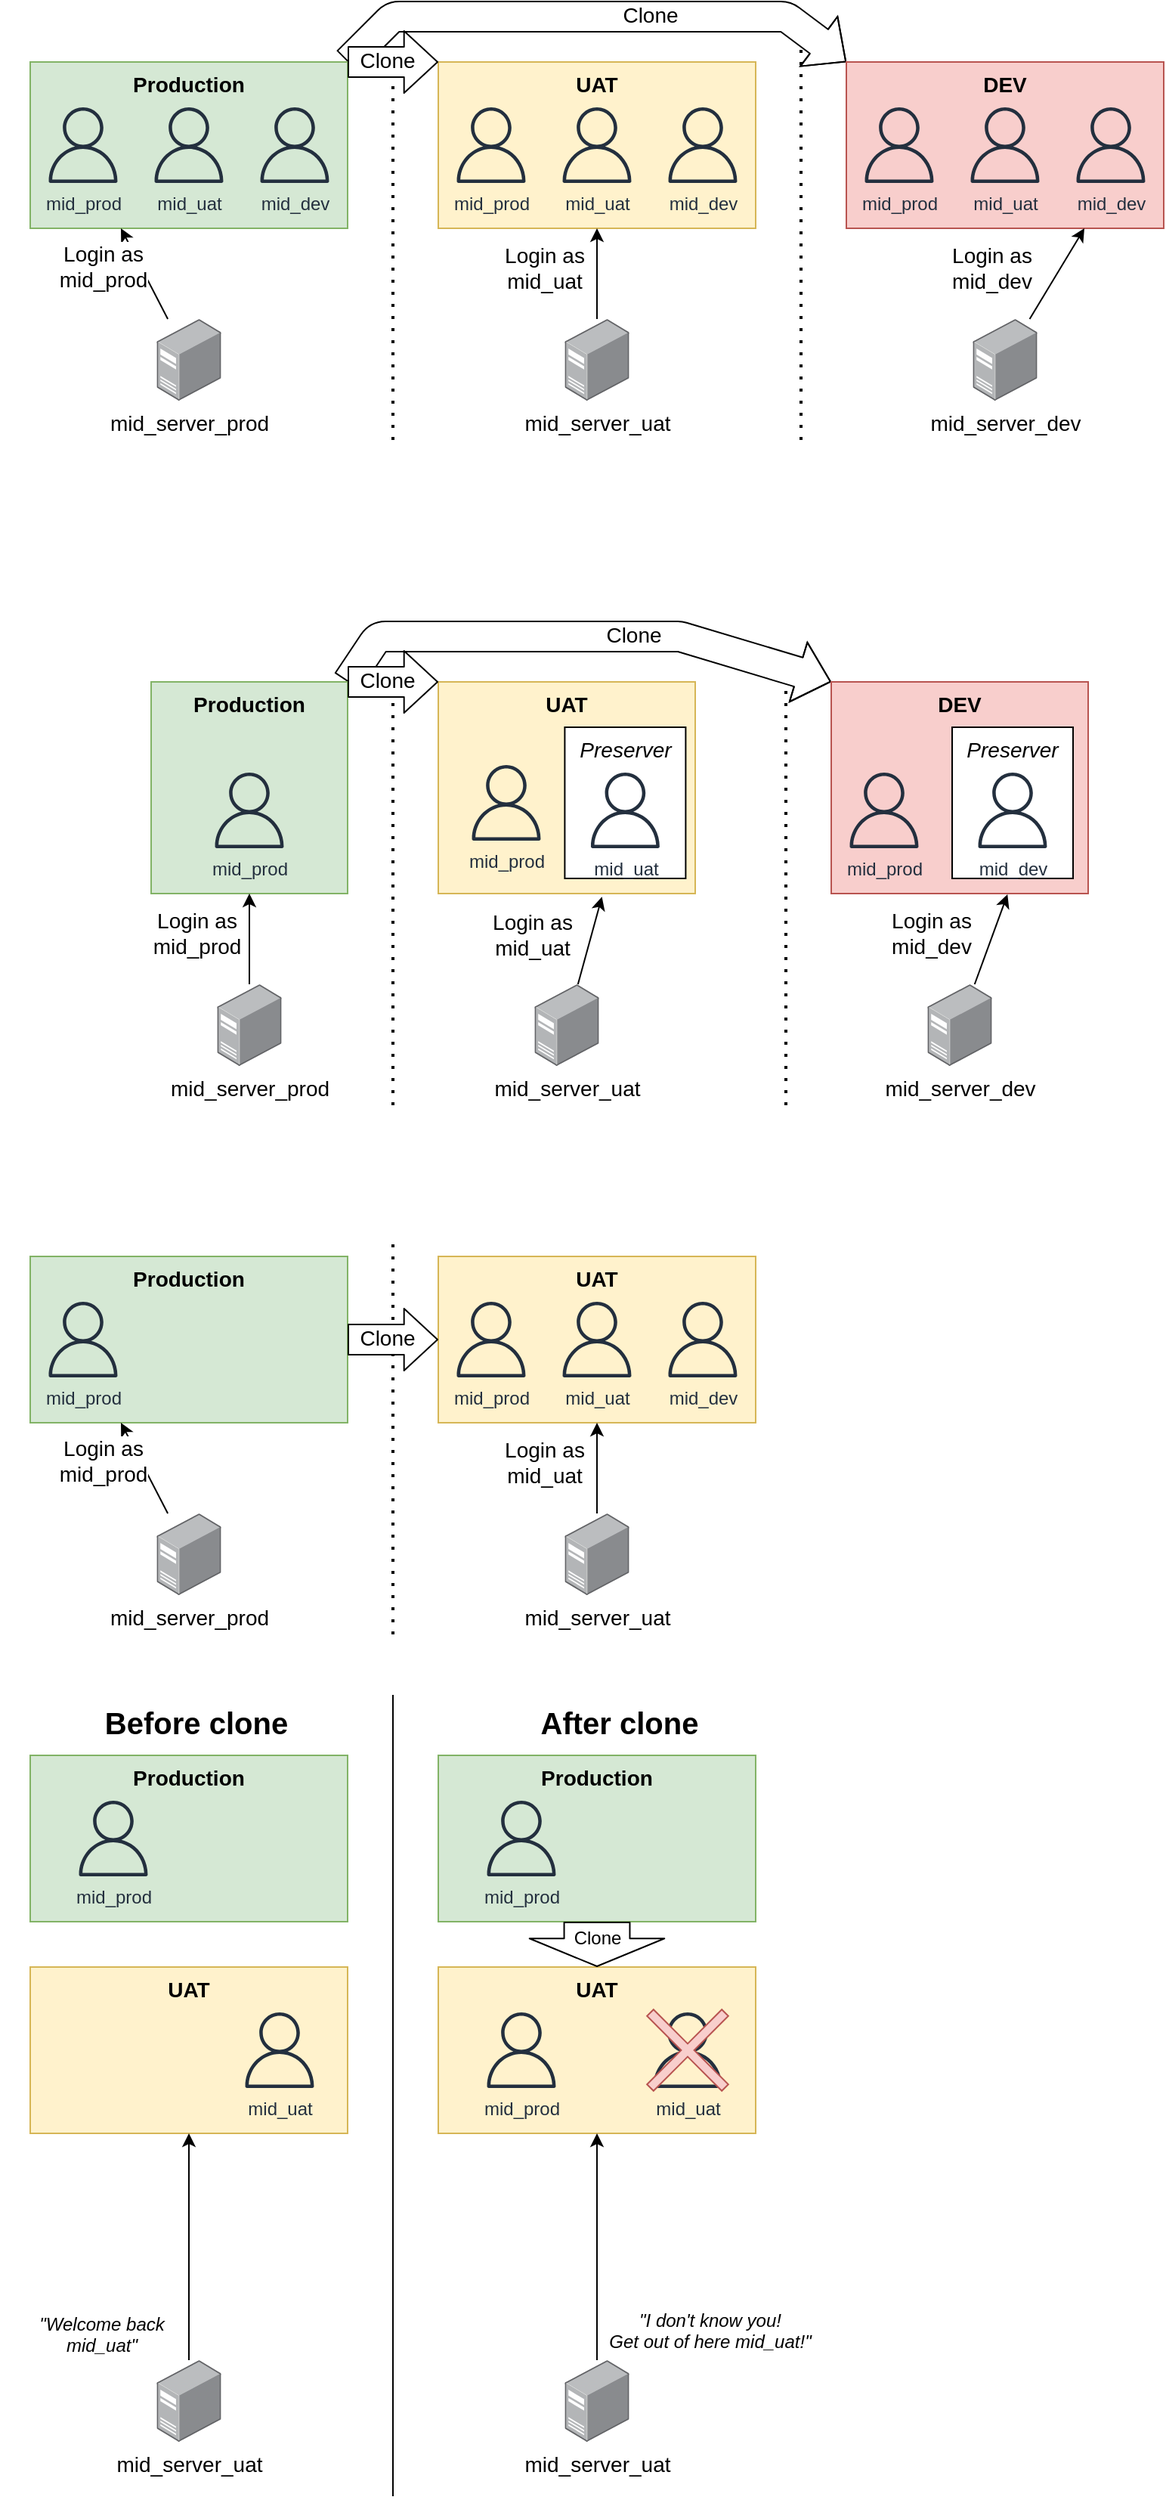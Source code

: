 <mxfile version="14.6.13" type="device"><diagram id="-dlbrDMc1-JePYofzf5z" name="Page-1"><mxGraphModel dx="905" dy="272" grid="0" gridSize="10" guides="1" tooltips="1" connect="1" arrows="1" fold="1" page="0" pageScale="1" pageWidth="700" pageHeight="500" math="0" shadow="0"><root><mxCell id="0"/><mxCell id="1" parent="0"/><mxCell id="nOcZIebJPP8Uc4SM0Ekn-185" value="After clone" style="rounded=0;whiteSpace=wrap;html=1;shadow=0;labelBackgroundColor=none;sketch=0;fontSize=20;strokeWidth=1;fontStyle=1;verticalAlign=top;strokeColor=none;" vertex="1" parent="1"><mxGeometry x="460" y="1560" width="280" height="530" as="geometry"/></mxCell><mxCell id="nOcZIebJPP8Uc4SM0Ekn-173" value="Before clone" style="rounded=0;whiteSpace=wrap;html=1;shadow=0;labelBackgroundColor=none;sketch=0;fontSize=20;strokeWidth=1;fontStyle=1;verticalAlign=top;strokeColor=none;" vertex="1" parent="1"><mxGeometry x="190" y="1560" width="260" height="530" as="geometry"/></mxCell><mxCell id="nOcZIebJPP8Uc4SM0Ekn-76" value="" style="shape=flexArrow;endArrow=classic;html=1;fontSize=14;width=20;endSize=7.051;fillColor=#ffffff;entryX=0;entryY=0;entryDx=0;entryDy=0;" edge="1" parent="1" target="nOcZIebJPP8Uc4SM0Ekn-67"><mxGeometry width="50" height="50" relative="1" as="geometry"><mxPoint x="420" y="890" as="sourcePoint"/><mxPoint x="780" y="830" as="targetPoint"/><Array as="points"><mxPoint x="440" y="860"/><mxPoint x="640" y="860"/></Array></mxGeometry></mxCell><mxCell id="nOcZIebJPP8Uc4SM0Ekn-77" value="Clone" style="edgeLabel;html=1;align=center;verticalAlign=middle;resizable=0;points=[];fontSize=14;" vertex="1" connectable="0" parent="nOcZIebJPP8Uc4SM0Ekn-76"><mxGeometry x="0.278" y="13" relative="1" as="geometry"><mxPoint x="-13" y="12" as="offset"/></mxGeometry></mxCell><mxCell id="nOcZIebJPP8Uc4SM0Ekn-48" value="" style="shape=flexArrow;endArrow=classic;html=1;fontSize=14;width=20;endSize=7.051;fillColor=#ffffff;exitX=1;exitY=0;exitDx=0;exitDy=0;entryX=0;entryY=0;entryDx=0;entryDy=0;" edge="1" parent="1" source="nOcZIebJPP8Uc4SM0Ekn-20" target="nOcZIebJPP8Uc4SM0Ekn-37"><mxGeometry width="50" height="50" relative="1" as="geometry"><mxPoint x="720" y="390" as="sourcePoint"/><mxPoint x="780" y="390" as="targetPoint"/><Array as="points"><mxPoint x="450" y="450"/><mxPoint x="710" y="450"/></Array></mxGeometry></mxCell><mxCell id="nOcZIebJPP8Uc4SM0Ekn-49" value="Clone" style="edgeLabel;html=1;align=center;verticalAlign=middle;resizable=0;points=[];fontSize=14;" vertex="1" connectable="0" parent="nOcZIebJPP8Uc4SM0Ekn-48"><mxGeometry x="0.278" y="13" relative="1" as="geometry"><mxPoint x="-13" y="12" as="offset"/></mxGeometry></mxCell><mxCell id="nOcZIebJPP8Uc4SM0Ekn-58" value="UAT" style="rounded=0;whiteSpace=wrap;html=1;fillColor=#fff2cc;strokeColor=#d6b656;verticalAlign=top;fontStyle=1;fontSize=14;" vertex="1" parent="1"><mxGeometry x="480" y="890" width="170" height="140" as="geometry"/></mxCell><mxCell id="nOcZIebJPP8Uc4SM0Ekn-78" value="Preserver" style="rounded=0;whiteSpace=wrap;html=1;shadow=0;sketch=0;fontSize=14;strokeWidth=1;verticalAlign=top;fontStyle=2" vertex="1" parent="1"><mxGeometry x="563.7" y="920" width="80" height="100" as="geometry"/></mxCell><mxCell id="nOcZIebJPP8Uc4SM0Ekn-6" value="" style="endArrow=none;dashed=1;html=1;dashPattern=1 3;strokeWidth=2;fontSize=14;" edge="1" parent="1"><mxGeometry width="50" height="50" relative="1" as="geometry"><mxPoint x="450" y="730" as="sourcePoint"/><mxPoint x="450" y="470" as="targetPoint"/></mxGeometry></mxCell><mxCell id="nOcZIebJPP8Uc4SM0Ekn-20" value="Production" style="rounded=0;whiteSpace=wrap;html=1;fillColor=#d5e8d4;strokeColor=#82b366;verticalAlign=top;fontStyle=1;fontSize=14;" vertex="1" parent="1"><mxGeometry x="210" y="480" width="210" height="110" as="geometry"/></mxCell><mxCell id="nOcZIebJPP8Uc4SM0Ekn-21" value="mid_prod" style="outlineConnect=0;fontColor=#232F3E;fillColor=#232F3E;strokeColor=none;dashed=0;verticalLabelPosition=bottom;verticalAlign=top;align=center;html=1;fontSize=12;fontStyle=0;aspect=fixed;pointerEvents=1;shape=mxgraph.aws4.user;shadow=0;sketch=0;strokeWidth=1;" vertex="1" parent="1"><mxGeometry x="220" y="510" width="50" height="50" as="geometry"/></mxCell><mxCell id="nOcZIebJPP8Uc4SM0Ekn-22" value="mid_uat" style="outlineConnect=0;fontColor=#232F3E;gradientColor=none;fillColor=#232F3E;strokeColor=none;dashed=0;verticalLabelPosition=bottom;verticalAlign=top;align=center;html=1;fontSize=12;fontStyle=0;aspect=fixed;pointerEvents=1;shape=mxgraph.aws4.user;" vertex="1" parent="1"><mxGeometry x="290" y="510" width="50" height="50" as="geometry"/></mxCell><mxCell id="nOcZIebJPP8Uc4SM0Ekn-23" value="mid_dev" style="outlineConnect=0;fontColor=#232F3E;gradientColor=none;fillColor=#232F3E;strokeColor=none;dashed=0;verticalLabelPosition=bottom;verticalAlign=top;align=center;html=1;fontSize=12;fontStyle=0;aspect=fixed;pointerEvents=1;shape=mxgraph.aws4.user;" vertex="1" parent="1"><mxGeometry x="360" y="510" width="50" height="50" as="geometry"/></mxCell><mxCell id="nOcZIebJPP8Uc4SM0Ekn-25" value="" style="endArrow=classic;html=1;fontSize=14;" edge="1" parent="1" source="nOcZIebJPP8Uc4SM0Ekn-45"><mxGeometry width="50" height="50" relative="1" as="geometry"><mxPoint x="315" y="670" as="sourcePoint"/><mxPoint x="270" y="590" as="targetPoint"/></mxGeometry></mxCell><mxCell id="nOcZIebJPP8Uc4SM0Ekn-26" value="Login as &lt;br&gt;mid_prod" style="edgeLabel;html=1;align=center;verticalAlign=middle;resizable=0;points=[];fontSize=14;" vertex="1" connectable="0" parent="nOcZIebJPP8Uc4SM0Ekn-25"><mxGeometry x="-0.479" y="-1" relative="1" as="geometry"><mxPoint x="-36" y="-19" as="offset"/></mxGeometry></mxCell><mxCell id="nOcZIebJPP8Uc4SM0Ekn-27" value="UAT" style="rounded=0;whiteSpace=wrap;html=1;fillColor=#fff2cc;strokeColor=#d6b656;verticalAlign=top;fontStyle=1;fontSize=14;" vertex="1" parent="1"><mxGeometry x="480" y="480" width="210" height="110" as="geometry"/></mxCell><mxCell id="nOcZIebJPP8Uc4SM0Ekn-28" value="mid_prod" style="outlineConnect=0;fontColor=#232F3E;gradientColor=none;fillColor=#232F3E;strokeColor=none;dashed=0;verticalLabelPosition=bottom;verticalAlign=top;align=center;html=1;fontSize=12;fontStyle=0;aspect=fixed;pointerEvents=1;shape=mxgraph.aws4.user;" vertex="1" parent="1"><mxGeometry x="490" y="510" width="50" height="50" as="geometry"/></mxCell><mxCell id="nOcZIebJPP8Uc4SM0Ekn-29" value="mid_uat" style="outlineConnect=0;fontColor=#232F3E;gradientColor=none;fillColor=#232F3E;strokeColor=none;dashed=0;verticalLabelPosition=bottom;verticalAlign=top;align=center;html=1;fontSize=12;fontStyle=0;aspect=fixed;pointerEvents=1;shape=mxgraph.aws4.user;" vertex="1" parent="1"><mxGeometry x="560" y="510" width="50" height="50" as="geometry"/></mxCell><mxCell id="nOcZIebJPP8Uc4SM0Ekn-30" value="mid_dev" style="outlineConnect=0;fontColor=#232F3E;gradientColor=none;fillColor=#232F3E;strokeColor=none;dashed=0;verticalLabelPosition=bottom;verticalAlign=top;align=center;html=1;fontSize=12;fontStyle=0;aspect=fixed;pointerEvents=1;shape=mxgraph.aws4.user;" vertex="1" parent="1"><mxGeometry x="630" y="510" width="50" height="50" as="geometry"/></mxCell><mxCell id="nOcZIebJPP8Uc4SM0Ekn-32" value="" style="endArrow=classic;html=1;fontSize=14;entryX=0.5;entryY=1;entryDx=0;entryDy=0;" edge="1" parent="1" source="nOcZIebJPP8Uc4SM0Ekn-44" target="nOcZIebJPP8Uc4SM0Ekn-27"><mxGeometry width="50" height="50" relative="1" as="geometry"><mxPoint x="585" y="670" as="sourcePoint"/><mxPoint x="720" y="135" as="targetPoint"/></mxGeometry></mxCell><mxCell id="nOcZIebJPP8Uc4SM0Ekn-33" value="Login as &lt;br&gt;mid_uat" style="edgeLabel;html=1;align=center;verticalAlign=middle;resizable=0;points=[];fontSize=14;" vertex="1" connectable="0" parent="nOcZIebJPP8Uc4SM0Ekn-32"><mxGeometry x="-0.479" y="-1" relative="1" as="geometry"><mxPoint x="-36" y="-19" as="offset"/></mxGeometry></mxCell><mxCell id="nOcZIebJPP8Uc4SM0Ekn-34" value="" style="shape=flexArrow;endArrow=classic;html=1;fontSize=14;width=20;endSize=7.051;fillColor=#ffffff;exitX=1;exitY=0;exitDx=0;exitDy=0;entryX=0;entryY=0;entryDx=0;entryDy=0;" edge="1" parent="1" source="nOcZIebJPP8Uc4SM0Ekn-20" target="nOcZIebJPP8Uc4SM0Ekn-27"><mxGeometry width="50" height="50" relative="1" as="geometry"><mxPoint x="340" y="420" as="sourcePoint"/><mxPoint x="560" y="380" as="targetPoint"/><Array as="points"/></mxGeometry></mxCell><mxCell id="nOcZIebJPP8Uc4SM0Ekn-35" value="Clone" style="edgeLabel;html=1;align=center;verticalAlign=middle;resizable=0;points=[];fontSize=14;" vertex="1" connectable="0" parent="nOcZIebJPP8Uc4SM0Ekn-34"><mxGeometry x="0.278" y="13" relative="1" as="geometry"><mxPoint x="-13" y="12" as="offset"/></mxGeometry></mxCell><mxCell id="nOcZIebJPP8Uc4SM0Ekn-36" value="" style="endArrow=none;dashed=1;html=1;dashPattern=1 3;strokeWidth=2;fontSize=14;" edge="1" parent="1"><mxGeometry width="50" height="50" relative="1" as="geometry"><mxPoint x="720" y="730" as="sourcePoint"/><mxPoint x="720" y="470" as="targetPoint"/></mxGeometry></mxCell><mxCell id="nOcZIebJPP8Uc4SM0Ekn-37" value="DEV" style="rounded=0;whiteSpace=wrap;html=1;fillColor=#f8cecc;strokeColor=#b85450;verticalAlign=top;fontStyle=1;fontSize=14;" vertex="1" parent="1"><mxGeometry x="750" y="480" width="210" height="110" as="geometry"/></mxCell><mxCell id="nOcZIebJPP8Uc4SM0Ekn-38" value="mid_prod" style="outlineConnect=0;fontColor=#232F3E;gradientColor=none;fillColor=#232F3E;strokeColor=none;dashed=0;verticalLabelPosition=bottom;verticalAlign=top;align=center;html=1;fontSize=12;fontStyle=0;aspect=fixed;pointerEvents=1;shape=mxgraph.aws4.user;" vertex="1" parent="1"><mxGeometry x="760" y="510" width="50" height="50" as="geometry"/></mxCell><mxCell id="nOcZIebJPP8Uc4SM0Ekn-39" value="mid_uat" style="outlineConnect=0;fontColor=#232F3E;gradientColor=none;fillColor=#232F3E;strokeColor=none;dashed=0;verticalLabelPosition=bottom;verticalAlign=top;align=center;html=1;fontSize=12;fontStyle=0;aspect=fixed;pointerEvents=1;shape=mxgraph.aws4.user;" vertex="1" parent="1"><mxGeometry x="830" y="510" width="50" height="50" as="geometry"/></mxCell><mxCell id="nOcZIebJPP8Uc4SM0Ekn-40" value="mid_dev" style="outlineConnect=0;fontColor=#232F3E;gradientColor=none;fillColor=#232F3E;strokeColor=none;dashed=0;verticalLabelPosition=bottom;verticalAlign=top;align=center;html=1;fontSize=12;fontStyle=0;aspect=fixed;pointerEvents=1;shape=mxgraph.aws4.user;" vertex="1" parent="1"><mxGeometry x="900" y="510" width="50" height="50" as="geometry"/></mxCell><mxCell id="nOcZIebJPP8Uc4SM0Ekn-42" value="" style="endArrow=classic;html=1;fontSize=14;entryX=0.75;entryY=1;entryDx=0;entryDy=0;" edge="1" parent="1" source="nOcZIebJPP8Uc4SM0Ekn-47" target="nOcZIebJPP8Uc4SM0Ekn-37"><mxGeometry width="50" height="50" relative="1" as="geometry"><mxPoint x="855" y="670" as="sourcePoint"/><mxPoint x="990" y="135" as="targetPoint"/></mxGeometry></mxCell><mxCell id="nOcZIebJPP8Uc4SM0Ekn-43" value="Login as &lt;br&gt;mid_dev" style="edgeLabel;html=1;align=center;verticalAlign=middle;resizable=0;points=[];fontSize=14;" vertex="1" connectable="0" parent="nOcZIebJPP8Uc4SM0Ekn-42"><mxGeometry x="-0.479" y="-1" relative="1" as="geometry"><mxPoint x="-36" y="-19" as="offset"/></mxGeometry></mxCell><mxCell id="nOcZIebJPP8Uc4SM0Ekn-44" value="&lt;span style=&quot;&quot;&gt;mid_server_uat&lt;/span&gt;" style="points=[];aspect=fixed;html=1;align=center;shadow=0;dashed=0;image;image=img/lib/allied_telesis/computer_and_terminals/Server_Desktop.svg;fontSize=14;fillColor=#FF0000;labelBackgroundColor=none;" vertex="1" parent="1"><mxGeometry x="563.7" y="650" width="42.6" height="54" as="geometry"/></mxCell><mxCell id="nOcZIebJPP8Uc4SM0Ekn-45" value="&lt;span style=&quot;&quot;&gt;mid_server_prod&lt;/span&gt;" style="points=[];aspect=fixed;html=1;align=center;shadow=0;dashed=0;image;image=img/lib/allied_telesis/computer_and_terminals/Server_Desktop.svg;fontSize=14;fillColor=#FF0000;labelBackgroundColor=none;" vertex="1" parent="1"><mxGeometry x="293.7" y="650" width="42.6" height="54" as="geometry"/></mxCell><mxCell id="nOcZIebJPP8Uc4SM0Ekn-47" value="&lt;span style=&quot;&quot;&gt;mid_server_dev&lt;/span&gt;" style="points=[];aspect=fixed;html=1;align=center;shadow=0;dashed=0;image;image=img/lib/allied_telesis/computer_and_terminals/Server_Desktop.svg;fontSize=14;fillColor=#FF0000;labelBackgroundColor=none;" vertex="1" parent="1"><mxGeometry x="833.7" y="650" width="42.6" height="54" as="geometry"/></mxCell><mxCell id="nOcZIebJPP8Uc4SM0Ekn-51" value="" style="endArrow=none;dashed=1;html=1;dashPattern=1 3;strokeWidth=2;fontSize=14;" edge="1" parent="1"><mxGeometry width="50" height="50" relative="1" as="geometry"><mxPoint x="450" y="1170" as="sourcePoint"/><mxPoint x="450" y="880" as="targetPoint"/></mxGeometry></mxCell><mxCell id="nOcZIebJPP8Uc4SM0Ekn-52" value="Production" style="rounded=0;whiteSpace=wrap;html=1;fillColor=#d5e8d4;strokeColor=#82b366;verticalAlign=top;fontStyle=1;fontSize=14;" vertex="1" parent="1"><mxGeometry x="290" y="890" width="130" height="140" as="geometry"/></mxCell><mxCell id="nOcZIebJPP8Uc4SM0Ekn-53" value="mid_prod" style="outlineConnect=0;fontColor=#232F3E;fillColor=#232F3E;strokeColor=none;dashed=0;verticalLabelPosition=bottom;verticalAlign=top;align=center;html=1;fontSize=12;fontStyle=0;aspect=fixed;pointerEvents=1;shape=mxgraph.aws4.user;shadow=0;sketch=0;strokeWidth=1;" vertex="1" parent="1"><mxGeometry x="330" y="950" width="50" height="50" as="geometry"/></mxCell><mxCell id="nOcZIebJPP8Uc4SM0Ekn-56" value="" style="endArrow=classic;html=1;fontSize=14;entryX=0.5;entryY=1;entryDx=0;entryDy=0;" edge="1" parent="1" source="nOcZIebJPP8Uc4SM0Ekn-74" target="nOcZIebJPP8Uc4SM0Ekn-52"><mxGeometry width="50" height="50" relative="1" as="geometry"><mxPoint x="315" y="1110" as="sourcePoint"/><mxPoint x="270" y="1030" as="targetPoint"/></mxGeometry></mxCell><mxCell id="nOcZIebJPP8Uc4SM0Ekn-57" value="Login as &lt;br&gt;mid_prod" style="edgeLabel;html=1;align=center;verticalAlign=middle;resizable=0;points=[];fontSize=14;" vertex="1" connectable="0" parent="nOcZIebJPP8Uc4SM0Ekn-56"><mxGeometry x="-0.479" y="-1" relative="1" as="geometry"><mxPoint x="-36" y="-19" as="offset"/></mxGeometry></mxCell><mxCell id="nOcZIebJPP8Uc4SM0Ekn-60" value="mid_uat" style="outlineConnect=0;fontColor=#232F3E;gradientColor=none;fillColor=#232F3E;strokeColor=none;dashed=0;verticalLabelPosition=bottom;verticalAlign=top;align=center;html=1;fontSize=12;fontStyle=0;aspect=fixed;pointerEvents=1;shape=mxgraph.aws4.user;" vertex="1" parent="1"><mxGeometry x="578.7" y="950" width="50" height="50" as="geometry"/></mxCell><mxCell id="nOcZIebJPP8Uc4SM0Ekn-62" value="" style="endArrow=classic;html=1;fontSize=14;entryX=0.637;entryY=1.015;entryDx=0;entryDy=0;entryPerimeter=0;" edge="1" parent="1" source="nOcZIebJPP8Uc4SM0Ekn-73" target="nOcZIebJPP8Uc4SM0Ekn-58"><mxGeometry width="50" height="50" relative="1" as="geometry"><mxPoint x="585" y="1110" as="sourcePoint"/><mxPoint x="720" y="575" as="targetPoint"/></mxGeometry></mxCell><mxCell id="nOcZIebJPP8Uc4SM0Ekn-63" value="Login as &lt;br&gt;mid_uat" style="edgeLabel;html=1;align=center;verticalAlign=middle;resizable=0;points=[];fontSize=14;" vertex="1" connectable="0" parent="nOcZIebJPP8Uc4SM0Ekn-62"><mxGeometry x="-0.479" y="-1" relative="1" as="geometry"><mxPoint x="-36" y="-19" as="offset"/></mxGeometry></mxCell><mxCell id="nOcZIebJPP8Uc4SM0Ekn-64" value="" style="shape=flexArrow;endArrow=classic;html=1;fontSize=14;width=20;endSize=7.051;fillColor=#ffffff;exitX=1;exitY=0;exitDx=0;exitDy=0;entryX=0;entryY=0;entryDx=0;entryDy=0;" edge="1" parent="1" source="nOcZIebJPP8Uc4SM0Ekn-52" target="nOcZIebJPP8Uc4SM0Ekn-58"><mxGeometry width="50" height="50" relative="1" as="geometry"><mxPoint x="340" y="860" as="sourcePoint"/><mxPoint x="560" y="820" as="targetPoint"/><Array as="points"/></mxGeometry></mxCell><mxCell id="nOcZIebJPP8Uc4SM0Ekn-65" value="Clone" style="edgeLabel;html=1;align=center;verticalAlign=middle;resizable=0;points=[];fontSize=14;" vertex="1" connectable="0" parent="nOcZIebJPP8Uc4SM0Ekn-64"><mxGeometry x="0.278" y="13" relative="1" as="geometry"><mxPoint x="-13" y="12" as="offset"/></mxGeometry></mxCell><mxCell id="nOcZIebJPP8Uc4SM0Ekn-66" value="" style="endArrow=none;dashed=1;html=1;dashPattern=1 3;strokeWidth=2;fontSize=14;" edge="1" parent="1"><mxGeometry width="50" height="50" relative="1" as="geometry"><mxPoint x="710" y="1170" as="sourcePoint"/><mxPoint x="710" y="890" as="targetPoint"/></mxGeometry></mxCell><mxCell id="nOcZIebJPP8Uc4SM0Ekn-67" value="DEV" style="rounded=0;whiteSpace=wrap;html=1;fillColor=#f8cecc;strokeColor=#b85450;verticalAlign=top;fontStyle=1;fontSize=14;" vertex="1" parent="1"><mxGeometry x="740" y="890" width="170" height="140" as="geometry"/></mxCell><mxCell id="nOcZIebJPP8Uc4SM0Ekn-71" value="" style="endArrow=classic;html=1;fontSize=14;entryX=0.686;entryY=1.004;entryDx=0;entryDy=0;entryPerimeter=0;" edge="1" parent="1" source="nOcZIebJPP8Uc4SM0Ekn-75" target="nOcZIebJPP8Uc4SM0Ekn-67"><mxGeometry width="50" height="50" relative="1" as="geometry"><mxPoint x="965" y="1110" as="sourcePoint"/><mxPoint x="1100" y="575" as="targetPoint"/></mxGeometry></mxCell><mxCell id="nOcZIebJPP8Uc4SM0Ekn-72" value="Login as &lt;br&gt;mid_dev" style="edgeLabel;html=1;align=center;verticalAlign=middle;resizable=0;points=[];fontSize=14;" vertex="1" connectable="0" parent="nOcZIebJPP8Uc4SM0Ekn-71"><mxGeometry x="-0.479" y="-1" relative="1" as="geometry"><mxPoint x="-36" y="-19" as="offset"/></mxGeometry></mxCell><mxCell id="nOcZIebJPP8Uc4SM0Ekn-73" value="&lt;span style=&quot;&quot;&gt;mid_server_uat&lt;/span&gt;" style="points=[];aspect=fixed;html=1;align=center;shadow=0;dashed=0;image;image=img/lib/allied_telesis/computer_and_terminals/Server_Desktop.svg;fontSize=14;fillColor=#FF0000;labelBackgroundColor=none;" vertex="1" parent="1"><mxGeometry x="543.7" y="1090" width="42.6" height="54" as="geometry"/></mxCell><mxCell id="nOcZIebJPP8Uc4SM0Ekn-74" value="&lt;span style=&quot;&quot;&gt;mid_server_prod&lt;/span&gt;" style="points=[];aspect=fixed;html=1;align=center;shadow=0;dashed=0;image;image=img/lib/allied_telesis/computer_and_terminals/Server_Desktop.svg;fontSize=14;fillColor=#FF0000;labelBackgroundColor=none;" vertex="1" parent="1"><mxGeometry x="333.7" y="1090" width="42.6" height="54" as="geometry"/></mxCell><mxCell id="nOcZIebJPP8Uc4SM0Ekn-75" value="&lt;span style=&quot;&quot;&gt;mid_server_dev&lt;/span&gt;" style="points=[];aspect=fixed;html=1;align=center;shadow=0;dashed=0;image;image=img/lib/allied_telesis/computer_and_terminals/Server_Desktop.svg;fontSize=14;fillColor=#FF0000;labelBackgroundColor=none;" vertex="1" parent="1"><mxGeometry x="803.7" y="1090" width="42.6" height="54" as="geometry"/></mxCell><mxCell id="nOcZIebJPP8Uc4SM0Ekn-79" value="Preserver" style="rounded=0;whiteSpace=wrap;html=1;shadow=0;sketch=0;fontSize=14;strokeWidth=1;verticalAlign=top;fontStyle=2" vertex="1" parent="1"><mxGeometry x="820" y="920" width="80" height="100" as="geometry"/></mxCell><mxCell id="nOcZIebJPP8Uc4SM0Ekn-70" value="mid_dev" style="outlineConnect=0;fontColor=#232F3E;gradientColor=none;fillColor=#232F3E;strokeColor=none;dashed=0;verticalLabelPosition=bottom;verticalAlign=top;align=center;html=1;fontSize=12;fontStyle=0;aspect=fixed;pointerEvents=1;shape=mxgraph.aws4.user;" vertex="1" parent="1"><mxGeometry x="835" y="950" width="50" height="50" as="geometry"/></mxCell><mxCell id="nOcZIebJPP8Uc4SM0Ekn-80" value="mid_prod" style="outlineConnect=0;fontColor=#232F3E;fillColor=#232F3E;strokeColor=none;dashed=0;verticalLabelPosition=bottom;verticalAlign=top;align=center;html=1;fontSize=12;fontStyle=0;aspect=fixed;pointerEvents=1;shape=mxgraph.aws4.user;shadow=0;sketch=0;strokeWidth=1;" vertex="1" parent="1"><mxGeometry x="500" y="945" width="50" height="50" as="geometry"/></mxCell><mxCell id="nOcZIebJPP8Uc4SM0Ekn-83" value="mid_prod" style="outlineConnect=0;fontColor=#232F3E;fillColor=#232F3E;strokeColor=none;dashed=0;verticalLabelPosition=bottom;verticalAlign=top;align=center;html=1;fontSize=12;fontStyle=0;aspect=fixed;pointerEvents=1;shape=mxgraph.aws4.user;shadow=0;sketch=0;strokeWidth=1;" vertex="1" parent="1"><mxGeometry x="750" y="950" width="50" height="50" as="geometry"/></mxCell><mxCell id="nOcZIebJPP8Uc4SM0Ekn-140" value="" style="endArrow=none;dashed=1;html=1;dashPattern=1 3;strokeWidth=2;fontSize=14;" edge="1" parent="1"><mxGeometry width="50" height="50" relative="1" as="geometry"><mxPoint x="450" y="1520" as="sourcePoint"/><mxPoint x="450" y="1260" as="targetPoint"/></mxGeometry></mxCell><mxCell id="nOcZIebJPP8Uc4SM0Ekn-141" value="Production" style="rounded=0;whiteSpace=wrap;html=1;fillColor=#d5e8d4;strokeColor=#82b366;verticalAlign=top;fontStyle=1;fontSize=14;" vertex="1" parent="1"><mxGeometry x="210" y="1270" width="210" height="110" as="geometry"/></mxCell><mxCell id="nOcZIebJPP8Uc4SM0Ekn-142" value="mid_prod" style="outlineConnect=0;fontColor=#232F3E;fillColor=#232F3E;strokeColor=none;dashed=0;verticalLabelPosition=bottom;verticalAlign=top;align=center;html=1;fontSize=12;fontStyle=0;aspect=fixed;pointerEvents=1;shape=mxgraph.aws4.user;shadow=0;sketch=0;strokeWidth=1;" vertex="1" parent="1"><mxGeometry x="220" y="1300" width="50" height="50" as="geometry"/></mxCell><mxCell id="nOcZIebJPP8Uc4SM0Ekn-145" value="" style="endArrow=classic;html=1;fontSize=14;" edge="1" parent="1" source="nOcZIebJPP8Uc4SM0Ekn-163"><mxGeometry width="50" height="50" relative="1" as="geometry"><mxPoint x="315" y="1460" as="sourcePoint"/><mxPoint x="270" y="1380" as="targetPoint"/></mxGeometry></mxCell><mxCell id="nOcZIebJPP8Uc4SM0Ekn-146" value="Login as &lt;br&gt;mid_prod" style="edgeLabel;html=1;align=center;verticalAlign=middle;resizable=0;points=[];fontSize=14;" vertex="1" connectable="0" parent="nOcZIebJPP8Uc4SM0Ekn-145"><mxGeometry x="-0.479" y="-1" relative="1" as="geometry"><mxPoint x="-36" y="-19" as="offset"/></mxGeometry></mxCell><mxCell id="nOcZIebJPP8Uc4SM0Ekn-147" value="UAT" style="rounded=0;whiteSpace=wrap;html=1;fillColor=#fff2cc;strokeColor=#d6b656;verticalAlign=top;fontStyle=1;fontSize=14;" vertex="1" parent="1"><mxGeometry x="480" y="1270" width="210" height="110" as="geometry"/></mxCell><mxCell id="nOcZIebJPP8Uc4SM0Ekn-148" value="mid_prod" style="outlineConnect=0;fontColor=#232F3E;gradientColor=none;fillColor=#232F3E;strokeColor=none;dashed=0;verticalLabelPosition=bottom;verticalAlign=top;align=center;html=1;fontSize=12;fontStyle=0;aspect=fixed;pointerEvents=1;shape=mxgraph.aws4.user;" vertex="1" parent="1"><mxGeometry x="490" y="1300" width="50" height="50" as="geometry"/></mxCell><mxCell id="nOcZIebJPP8Uc4SM0Ekn-149" value="mid_uat" style="outlineConnect=0;fontColor=#232F3E;gradientColor=none;fillColor=#232F3E;strokeColor=none;dashed=0;verticalLabelPosition=bottom;verticalAlign=top;align=center;html=1;fontSize=12;fontStyle=0;aspect=fixed;pointerEvents=1;shape=mxgraph.aws4.user;" vertex="1" parent="1"><mxGeometry x="560" y="1300" width="50" height="50" as="geometry"/></mxCell><mxCell id="nOcZIebJPP8Uc4SM0Ekn-150" value="mid_dev" style="outlineConnect=0;fontColor=#232F3E;gradientColor=none;fillColor=#232F3E;strokeColor=none;dashed=0;verticalLabelPosition=bottom;verticalAlign=top;align=center;html=1;fontSize=12;fontStyle=0;aspect=fixed;pointerEvents=1;shape=mxgraph.aws4.user;" vertex="1" parent="1"><mxGeometry x="630" y="1300" width="50" height="50" as="geometry"/></mxCell><mxCell id="nOcZIebJPP8Uc4SM0Ekn-151" value="" style="endArrow=classic;html=1;fontSize=14;entryX=0.5;entryY=1;entryDx=0;entryDy=0;" edge="1" parent="1" source="nOcZIebJPP8Uc4SM0Ekn-162" target="nOcZIebJPP8Uc4SM0Ekn-147"><mxGeometry width="50" height="50" relative="1" as="geometry"><mxPoint x="585" y="1460" as="sourcePoint"/><mxPoint x="720" y="925" as="targetPoint"/></mxGeometry></mxCell><mxCell id="nOcZIebJPP8Uc4SM0Ekn-152" value="Login as &lt;br&gt;mid_uat" style="edgeLabel;html=1;align=center;verticalAlign=middle;resizable=0;points=[];fontSize=14;" vertex="1" connectable="0" parent="nOcZIebJPP8Uc4SM0Ekn-151"><mxGeometry x="-0.479" y="-1" relative="1" as="geometry"><mxPoint x="-36" y="-19" as="offset"/></mxGeometry></mxCell><mxCell id="nOcZIebJPP8Uc4SM0Ekn-153" value="" style="shape=flexArrow;endArrow=classic;html=1;fontSize=14;width=20;endSize=7.051;fillColor=#ffffff;exitX=1;exitY=0.5;exitDx=0;exitDy=0;entryX=0;entryY=0.5;entryDx=0;entryDy=0;" edge="1" parent="1" source="nOcZIebJPP8Uc4SM0Ekn-141" target="nOcZIebJPP8Uc4SM0Ekn-147"><mxGeometry width="50" height="50" relative="1" as="geometry"><mxPoint x="340" y="1210" as="sourcePoint"/><mxPoint x="560" y="1170" as="targetPoint"/><Array as="points"/></mxGeometry></mxCell><mxCell id="nOcZIebJPP8Uc4SM0Ekn-154" value="Clone" style="edgeLabel;html=1;align=center;verticalAlign=middle;resizable=0;points=[];fontSize=14;" vertex="1" connectable="0" parent="nOcZIebJPP8Uc4SM0Ekn-153"><mxGeometry x="0.278" y="13" relative="1" as="geometry"><mxPoint x="-13" y="12" as="offset"/></mxGeometry></mxCell><mxCell id="nOcZIebJPP8Uc4SM0Ekn-162" value="&lt;span style=&quot;&quot;&gt;mid_server_uat&lt;/span&gt;" style="points=[];aspect=fixed;html=1;align=center;shadow=0;dashed=0;image;image=img/lib/allied_telesis/computer_and_terminals/Server_Desktop.svg;fontSize=14;fillColor=#FF0000;labelBackgroundColor=none;" vertex="1" parent="1"><mxGeometry x="563.7" y="1440" width="42.6" height="54" as="geometry"/></mxCell><mxCell id="nOcZIebJPP8Uc4SM0Ekn-163" value="&lt;span style=&quot;&quot;&gt;mid_server_prod&lt;/span&gt;" style="points=[];aspect=fixed;html=1;align=center;shadow=0;dashed=0;image;image=img/lib/allied_telesis/computer_and_terminals/Server_Desktop.svg;fontSize=14;fillColor=#FF0000;labelBackgroundColor=none;" vertex="1" parent="1"><mxGeometry x="293.7" y="1440" width="42.6" height="54" as="geometry"/></mxCell><mxCell id="nOcZIebJPP8Uc4SM0Ekn-166" value="Production" style="rounded=0;whiteSpace=wrap;html=1;fillColor=#d5e8d4;strokeColor=#82b366;verticalAlign=top;fontStyle=1;fontSize=14;" vertex="1" parent="1"><mxGeometry x="210" y="1600" width="210" height="110" as="geometry"/></mxCell><mxCell id="nOcZIebJPP8Uc4SM0Ekn-167" value="mid_prod" style="outlineConnect=0;fontColor=#232F3E;fillColor=#232F3E;strokeColor=none;dashed=0;verticalLabelPosition=bottom;verticalAlign=top;align=center;html=1;fontSize=12;fontStyle=0;aspect=fixed;pointerEvents=1;shape=mxgraph.aws4.user;shadow=0;sketch=0;strokeWidth=1;" vertex="1" parent="1"><mxGeometry x="240" y="1630" width="50" height="50" as="geometry"/></mxCell><mxCell id="nOcZIebJPP8Uc4SM0Ekn-168" value="UAT" style="rounded=0;whiteSpace=wrap;html=1;fillColor=#fff2cc;strokeColor=#d6b656;verticalAlign=top;fontStyle=1;fontSize=14;" vertex="1" parent="1"><mxGeometry x="210" y="1740" width="210" height="110" as="geometry"/></mxCell><mxCell id="nOcZIebJPP8Uc4SM0Ekn-169" value="mid_uat" style="outlineConnect=0;fontColor=#232F3E;gradientColor=none;fillColor=#232F3E;strokeColor=none;dashed=0;verticalLabelPosition=bottom;verticalAlign=top;align=center;html=1;fontSize=12;fontStyle=0;aspect=fixed;pointerEvents=1;shape=mxgraph.aws4.user;" vertex="1" parent="1"><mxGeometry x="350" y="1770" width="50" height="50" as="geometry"/></mxCell><mxCell id="nOcZIebJPP8Uc4SM0Ekn-170" value="&lt;span style=&quot;&quot;&gt;mid_server_uat&lt;/span&gt;" style="points=[];aspect=fixed;html=1;align=center;shadow=0;dashed=0;image;image=img/lib/allied_telesis/computer_and_terminals/Server_Desktop.svg;fontSize=14;fillColor=#FF0000;labelBackgroundColor=none;" vertex="1" parent="1"><mxGeometry x="293.7" y="2000" width="42.6" height="54" as="geometry"/></mxCell><mxCell id="nOcZIebJPP8Uc4SM0Ekn-171" value="" style="endArrow=classic;html=1;fontSize=14;fillColor=#ffffff;entryX=0.5;entryY=1;entryDx=0;entryDy=0;" edge="1" parent="1" source="nOcZIebJPP8Uc4SM0Ekn-170" target="nOcZIebJPP8Uc4SM0Ekn-168"><mxGeometry width="50" height="50" relative="1" as="geometry"><mxPoint x="310" y="1980" as="sourcePoint"/><mxPoint x="360" y="1930" as="targetPoint"/></mxGeometry></mxCell><mxCell id="nOcZIebJPP8Uc4SM0Ekn-172" value="&quot;Welcome back&#10;mid_uat&quot;" style="shape=image;verticalLabelPosition=bottom;labelBackgroundColor=#ffffff;verticalAlign=top;aspect=fixed;imageAspect=0;image=https://i.kym-cdn.com/entries/icons/facebook/000/021/290/bounsa.jpg;fontStyle=2" vertex="1" parent="1"><mxGeometry x="210" y="1870" width="95" height="92.44" as="geometry"/></mxCell><mxCell id="nOcZIebJPP8Uc4SM0Ekn-174" value="Production" style="rounded=0;whiteSpace=wrap;html=1;fillColor=#d5e8d4;strokeColor=#82b366;verticalAlign=top;fontStyle=1;fontSize=14;" vertex="1" parent="1"><mxGeometry x="480" y="1600" width="210" height="110" as="geometry"/></mxCell><mxCell id="nOcZIebJPP8Uc4SM0Ekn-175" value="mid_prod" style="outlineConnect=0;fontColor=#232F3E;fillColor=#232F3E;strokeColor=none;dashed=0;verticalLabelPosition=bottom;verticalAlign=top;align=center;html=1;fontSize=12;fontStyle=0;aspect=fixed;pointerEvents=1;shape=mxgraph.aws4.user;shadow=0;sketch=0;strokeWidth=1;" vertex="1" parent="1"><mxGeometry x="510" y="1630" width="50" height="50" as="geometry"/></mxCell><mxCell id="nOcZIebJPP8Uc4SM0Ekn-176" value="UAT" style="rounded=0;whiteSpace=wrap;html=1;fillColor=#fff2cc;strokeColor=#d6b656;verticalAlign=top;fontStyle=1;fontSize=14;" vertex="1" parent="1"><mxGeometry x="480" y="1740" width="210" height="110" as="geometry"/></mxCell><mxCell id="nOcZIebJPP8Uc4SM0Ekn-177" value="mid_uat" style="outlineConnect=0;fontColor=#232F3E;gradientColor=none;fillColor=#232F3E;strokeColor=none;dashed=0;verticalLabelPosition=bottom;verticalAlign=top;align=center;html=1;fontSize=12;fontStyle=0;aspect=fixed;pointerEvents=1;shape=mxgraph.aws4.user;" vertex="1" parent="1"><mxGeometry x="620" y="1770" width="50" height="50" as="geometry"/></mxCell><mxCell id="nOcZIebJPP8Uc4SM0Ekn-178" value="&lt;span style=&quot;&quot;&gt;mid_server_uat&lt;/span&gt;" style="points=[];aspect=fixed;html=1;align=center;shadow=0;dashed=0;image;image=img/lib/allied_telesis/computer_and_terminals/Server_Desktop.svg;fontSize=14;fillColor=#FF0000;labelBackgroundColor=none;" vertex="1" parent="1"><mxGeometry x="563.7" y="2000" width="42.6" height="54" as="geometry"/></mxCell><mxCell id="nOcZIebJPP8Uc4SM0Ekn-179" value="" style="endArrow=classic;html=1;fontSize=14;fillColor=#ffffff;entryX=0.5;entryY=1;entryDx=0;entryDy=0;" edge="1" parent="1" source="nOcZIebJPP8Uc4SM0Ekn-178" target="nOcZIebJPP8Uc4SM0Ekn-176"><mxGeometry width="50" height="50" relative="1" as="geometry"><mxPoint x="580" y="1980" as="sourcePoint"/><mxPoint x="630" y="1930" as="targetPoint"/></mxGeometry></mxCell><mxCell id="nOcZIebJPP8Uc4SM0Ekn-180" value="" style="shape=flexArrow;endArrow=classic;html=1;fontSize=20;fillColor=#ffffff;entryX=0.5;entryY=0;entryDx=0;entryDy=0;exitX=0.5;exitY=1;exitDx=0;exitDy=0;endWidth=44.828;endSize=5.793;width=43.448;" edge="1" parent="1" source="nOcZIebJPP8Uc4SM0Ekn-174" target="nOcZIebJPP8Uc4SM0Ekn-176"><mxGeometry width="50" height="50" relative="1" as="geometry"><mxPoint x="770" y="1790" as="sourcePoint"/><mxPoint x="820" y="1740" as="targetPoint"/></mxGeometry></mxCell><mxCell id="nOcZIebJPP8Uc4SM0Ekn-181" value="Clone" style="edgeLabel;html=1;align=center;verticalAlign=middle;resizable=0;points=[];fontSize=12;" vertex="1" connectable="0" parent="nOcZIebJPP8Uc4SM0Ekn-180"><mxGeometry x="-0.432" y="4" relative="1" as="geometry"><mxPoint x="-4" y="2" as="offset"/></mxGeometry></mxCell><mxCell id="nOcZIebJPP8Uc4SM0Ekn-182" value="mid_prod" style="outlineConnect=0;fontColor=#232F3E;fillColor=#232F3E;strokeColor=none;dashed=0;verticalLabelPosition=bottom;verticalAlign=top;align=center;html=1;fontSize=12;fontStyle=0;aspect=fixed;pointerEvents=1;shape=mxgraph.aws4.user;shadow=0;sketch=0;strokeWidth=1;" vertex="1" parent="1"><mxGeometry x="510" y="1770" width="50" height="50" as="geometry"/></mxCell><mxCell id="nOcZIebJPP8Uc4SM0Ekn-183" value="" style="shape=cross;whiteSpace=wrap;html=1;shadow=0;labelBackgroundColor=none;sketch=0;fontSize=12;strokeWidth=1;fillColor=#f8cecc;strokeColor=#b85450;size=0.087;rotation=-45;" vertex="1" parent="1"><mxGeometry x="610" y="1760" width="70" height="70" as="geometry"/></mxCell><mxCell id="nOcZIebJPP8Uc4SM0Ekn-184" value="&quot;I don't know you! &#10;Get out of here mid_uat!&quot;" style="shape=image;verticalLabelPosition=bottom;labelBackgroundColor=#ffffff;verticalAlign=top;aspect=fixed;imageAspect=0;image=https://i.ytimg.com/vi/1u4oXXL1a5A/hqdefault.jpg;fontStyle=2" vertex="1" parent="1"><mxGeometry x="600" y="1870" width="120" height="90" as="geometry"/></mxCell><mxCell id="nOcZIebJPP8Uc4SM0Ekn-186" value="" style="endArrow=none;html=1;fontSize=12;fillColor=#ffffff;entryX=1;entryY=0;entryDx=0;entryDy=0;exitX=1;exitY=1;exitDx=0;exitDy=0;" edge="1" parent="1" source="nOcZIebJPP8Uc4SM0Ekn-173" target="nOcZIebJPP8Uc4SM0Ekn-173"><mxGeometry width="50" height="50" relative="1" as="geometry"><mxPoint x="448" y="1633" as="sourcePoint"/><mxPoint x="498" y="1583" as="targetPoint"/></mxGeometry></mxCell></root></mxGraphModel></diagram></mxfile>